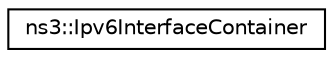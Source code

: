 digraph "Graphical Class Hierarchy"
{
 // LATEX_PDF_SIZE
  edge [fontname="Helvetica",fontsize="10",labelfontname="Helvetica",labelfontsize="10"];
  node [fontname="Helvetica",fontsize="10",shape=record];
  rankdir="LR";
  Node0 [label="ns3::Ipv6InterfaceContainer",height=0.2,width=0.4,color="black", fillcolor="white", style="filled",URL="$classns3_1_1_ipv6_interface_container.html",tooltip="Keep track of a set of IPv6 interfaces."];
}
